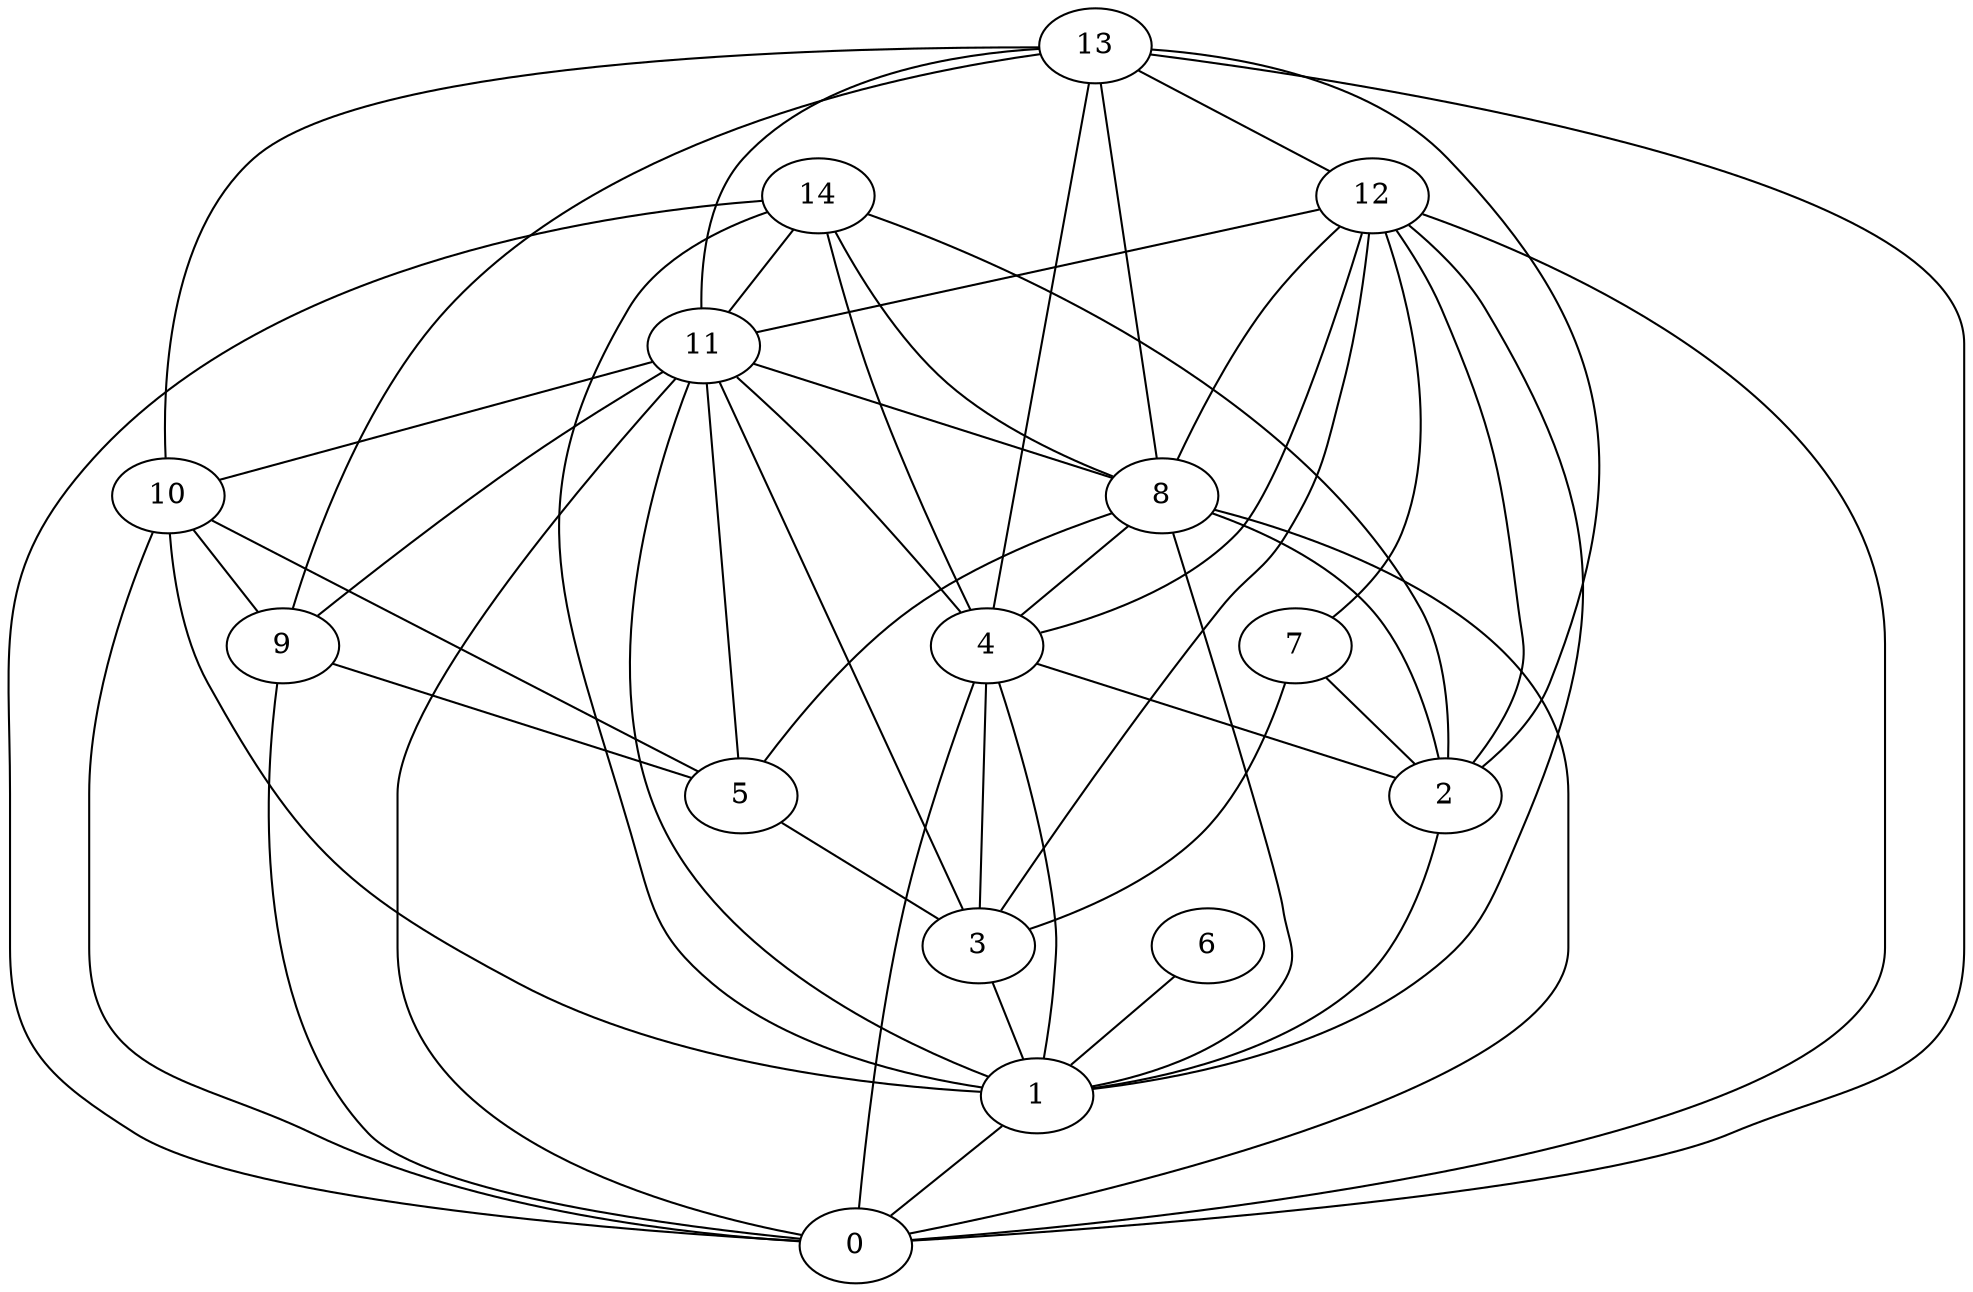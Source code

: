 digraph "sensornet-topology" {
label = "";
rankdir="BT";"0"->"1" [arrowhead = "both"] 
"0"->"4" [arrowhead = "both"] 
"0"->"8" [arrowhead = "both"] 
"0"->"9" [arrowhead = "both"] 
"0"->"10" [arrowhead = "both"] 
"0"->"11" [arrowhead = "both"] 
"0"->"12" [arrowhead = "both"] 
"0"->"13" [arrowhead = "both"] 
"0"->"14" [arrowhead = "both"] 
"1"->"2" [arrowhead = "both"] 
"1"->"3" [arrowhead = "both"] 
"1"->"4" [arrowhead = "both"] 
"1"->"6" [arrowhead = "both"] 
"1"->"8" [arrowhead = "both"] 
"1"->"10" [arrowhead = "both"] 
"1"->"11" [arrowhead = "both"] 
"1"->"12" [arrowhead = "both"] 
"1"->"14" [arrowhead = "both"] 
"2"->"4" [arrowhead = "both"] 
"2"->"7" [arrowhead = "both"] 
"2"->"8" [arrowhead = "both"] 
"2"->"12" [arrowhead = "both"] 
"2"->"13" [arrowhead = "both"] 
"2"->"14" [arrowhead = "both"] 
"3"->"4" [arrowhead = "both"] 
"3"->"5" [arrowhead = "both"] 
"3"->"7" [arrowhead = "both"] 
"3"->"11" [arrowhead = "both"] 
"3"->"12" [arrowhead = "both"] 
"4"->"8" [arrowhead = "both"] 
"4"->"11" [arrowhead = "both"] 
"4"->"12" [arrowhead = "both"] 
"4"->"13" [arrowhead = "both"] 
"4"->"14" [arrowhead = "both"] 
"5"->"8" [arrowhead = "both"] 
"5"->"9" [arrowhead = "both"] 
"5"->"10" [arrowhead = "both"] 
"5"->"11" [arrowhead = "both"] 
"7"->"12" [arrowhead = "both"] 
"8"->"11" [arrowhead = "both"] 
"8"->"12" [arrowhead = "both"] 
"8"->"13" [arrowhead = "both"] 
"8"->"14" [arrowhead = "both"] 
"9"->"10" [arrowhead = "both"] 
"9"->"11" [arrowhead = "both"] 
"9"->"13" [arrowhead = "both"] 
"10"->"11" [arrowhead = "both"] 
"10"->"13" [arrowhead = "both"] 
"11"->"12" [arrowhead = "both"] 
"11"->"13" [arrowhead = "both"] 
"11"->"14" [arrowhead = "both"] 
"12"->"13" [arrowhead = "both"] 
}